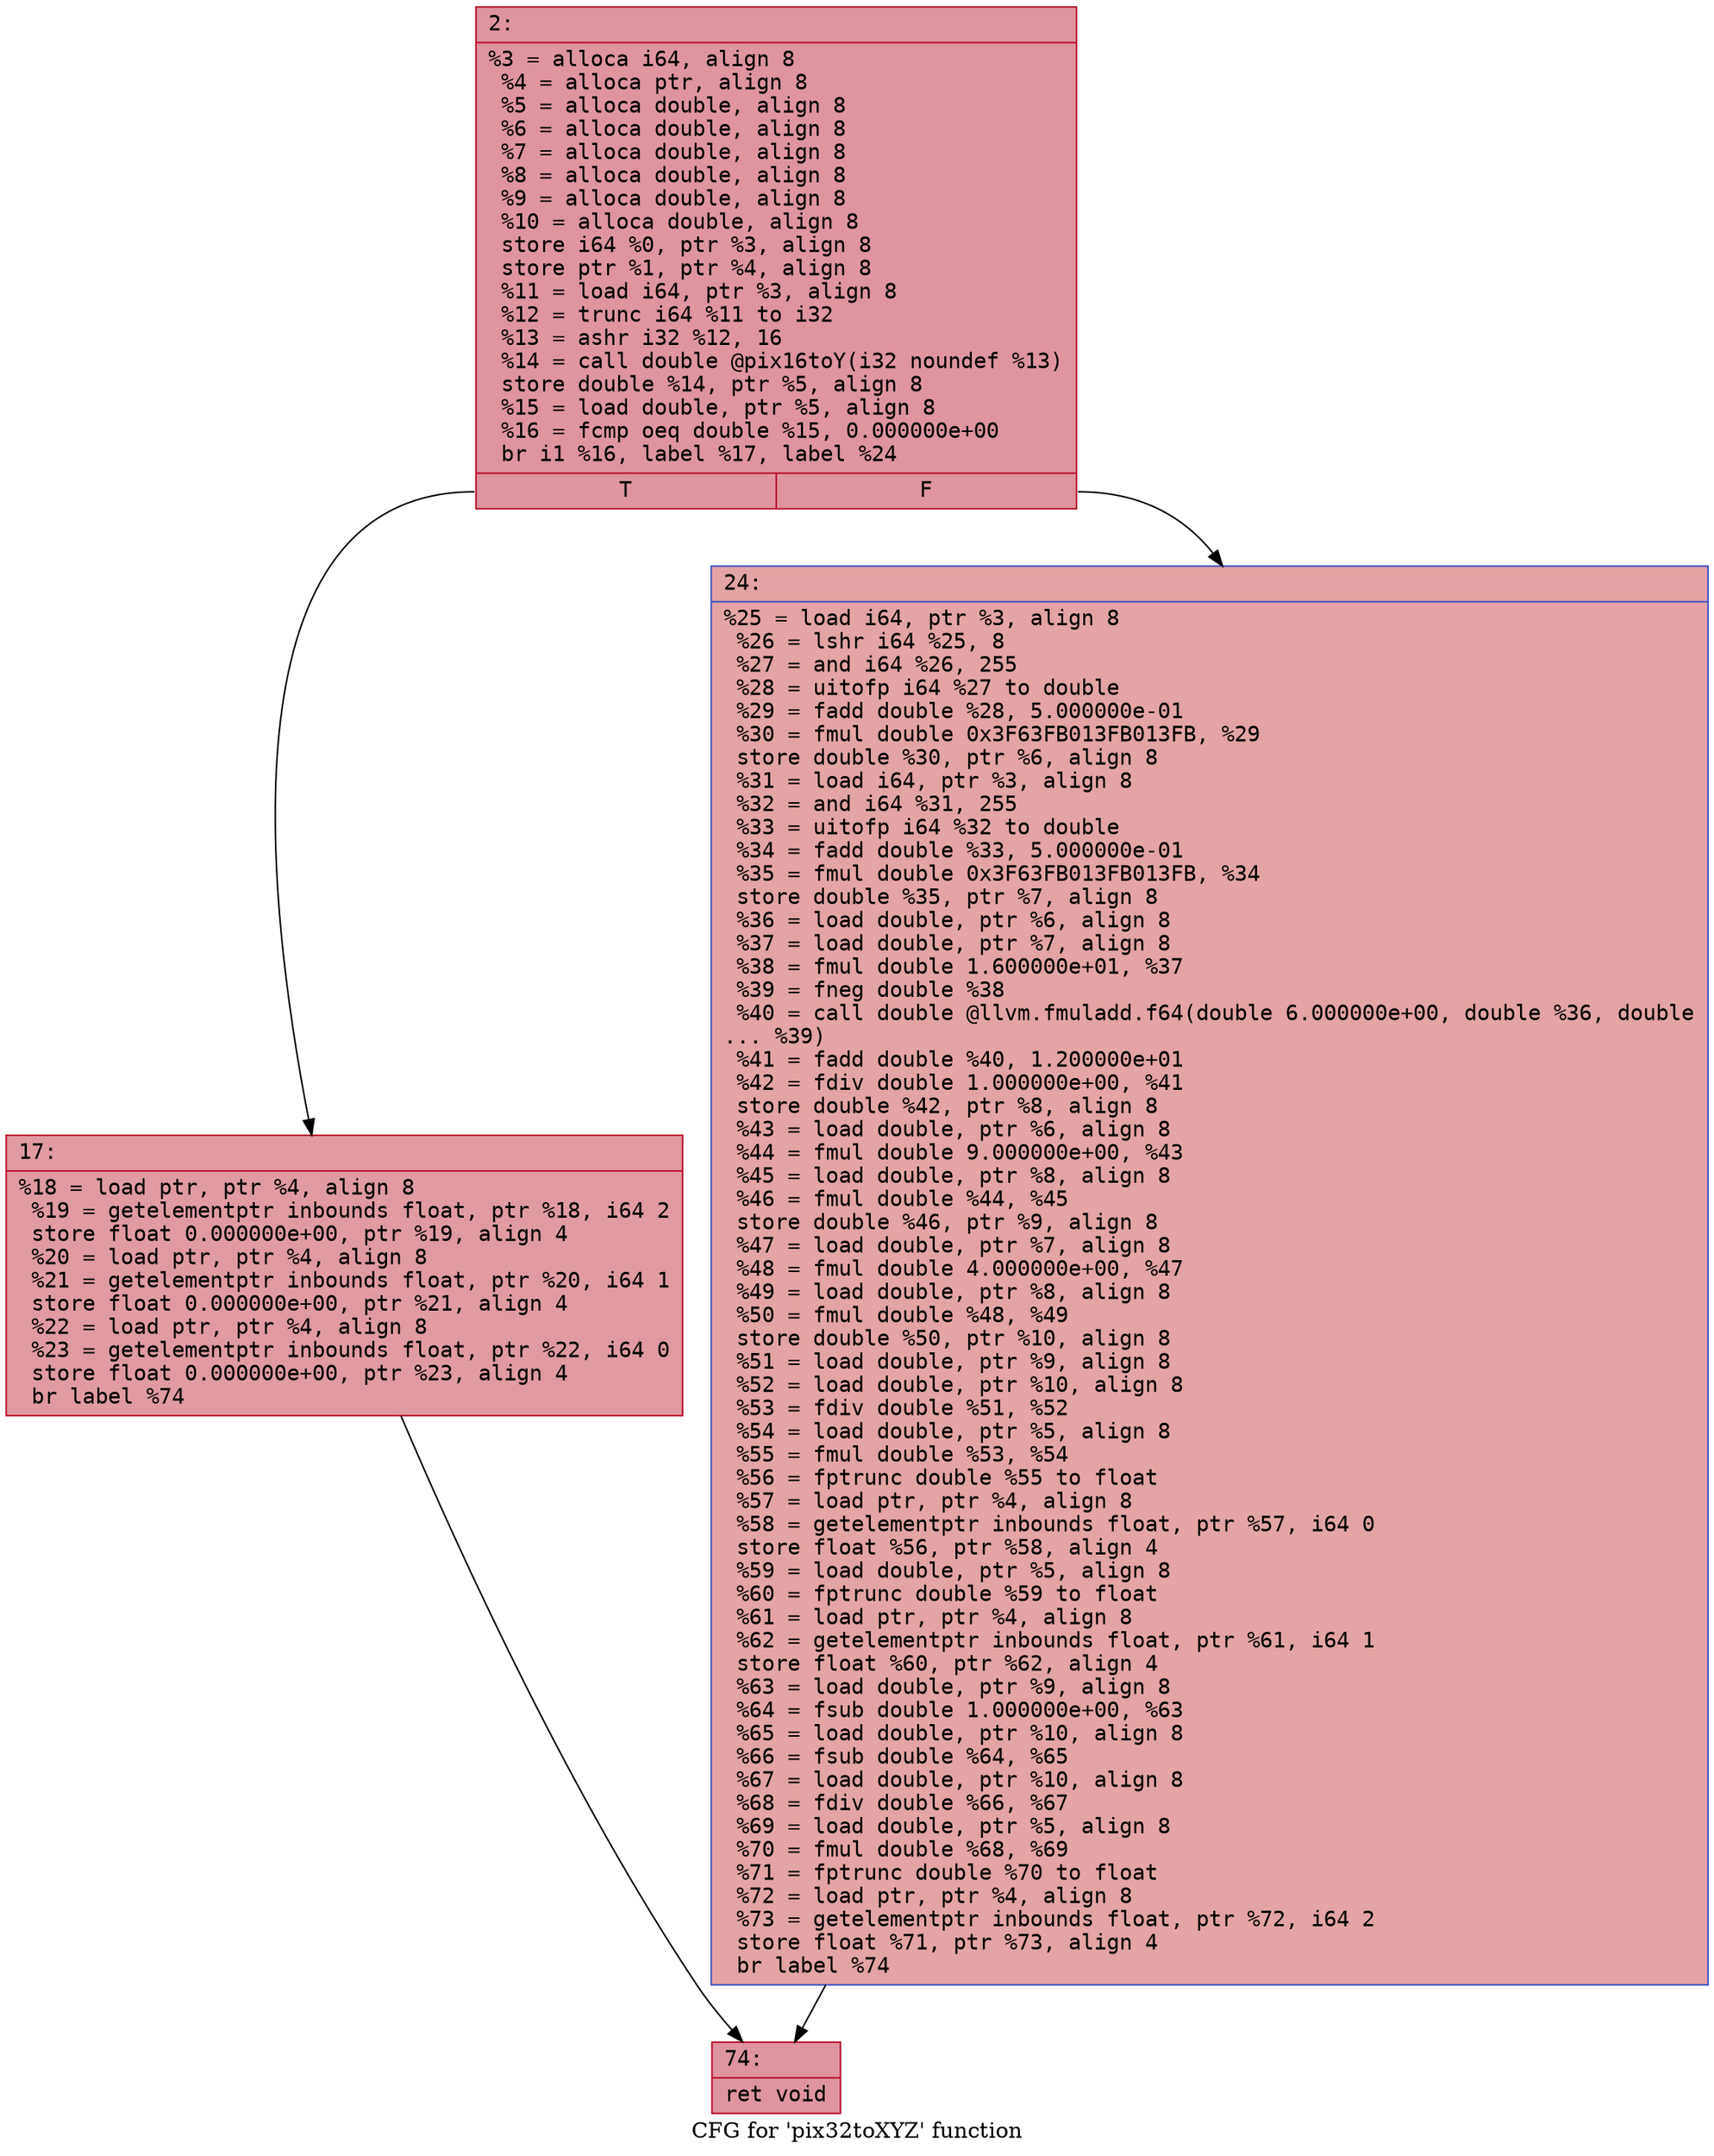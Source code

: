 digraph "CFG for 'pix32toXYZ' function" {
	label="CFG for 'pix32toXYZ' function";

	Node0x6000006342d0 [shape=record,color="#b70d28ff", style=filled, fillcolor="#b70d2870" fontname="Courier",label="{2:\l|  %3 = alloca i64, align 8\l  %4 = alloca ptr, align 8\l  %5 = alloca double, align 8\l  %6 = alloca double, align 8\l  %7 = alloca double, align 8\l  %8 = alloca double, align 8\l  %9 = alloca double, align 8\l  %10 = alloca double, align 8\l  store i64 %0, ptr %3, align 8\l  store ptr %1, ptr %4, align 8\l  %11 = load i64, ptr %3, align 8\l  %12 = trunc i64 %11 to i32\l  %13 = ashr i32 %12, 16\l  %14 = call double @pix16toY(i32 noundef %13)\l  store double %14, ptr %5, align 8\l  %15 = load double, ptr %5, align 8\l  %16 = fcmp oeq double %15, 0.000000e+00\l  br i1 %16, label %17, label %24\l|{<s0>T|<s1>F}}"];
	Node0x6000006342d0:s0 -> Node0x600000634500[tooltip="2 -> 17\nProbability 62.50%" ];
	Node0x6000006342d0:s1 -> Node0x600000634550[tooltip="2 -> 24\nProbability 37.50%" ];
	Node0x600000634500 [shape=record,color="#b70d28ff", style=filled, fillcolor="#bb1b2c70" fontname="Courier",label="{17:\l|  %18 = load ptr, ptr %4, align 8\l  %19 = getelementptr inbounds float, ptr %18, i64 2\l  store float 0.000000e+00, ptr %19, align 4\l  %20 = load ptr, ptr %4, align 8\l  %21 = getelementptr inbounds float, ptr %20, i64 1\l  store float 0.000000e+00, ptr %21, align 4\l  %22 = load ptr, ptr %4, align 8\l  %23 = getelementptr inbounds float, ptr %22, i64 0\l  store float 0.000000e+00, ptr %23, align 4\l  br label %74\l}"];
	Node0x600000634500 -> Node0x6000006345a0[tooltip="17 -> 74\nProbability 100.00%" ];
	Node0x600000634550 [shape=record,color="#3d50c3ff", style=filled, fillcolor="#c32e3170" fontname="Courier",label="{24:\l|  %25 = load i64, ptr %3, align 8\l  %26 = lshr i64 %25, 8\l  %27 = and i64 %26, 255\l  %28 = uitofp i64 %27 to double\l  %29 = fadd double %28, 5.000000e-01\l  %30 = fmul double 0x3F63FB013FB013FB, %29\l  store double %30, ptr %6, align 8\l  %31 = load i64, ptr %3, align 8\l  %32 = and i64 %31, 255\l  %33 = uitofp i64 %32 to double\l  %34 = fadd double %33, 5.000000e-01\l  %35 = fmul double 0x3F63FB013FB013FB, %34\l  store double %35, ptr %7, align 8\l  %36 = load double, ptr %6, align 8\l  %37 = load double, ptr %7, align 8\l  %38 = fmul double 1.600000e+01, %37\l  %39 = fneg double %38\l  %40 = call double @llvm.fmuladd.f64(double 6.000000e+00, double %36, double\l... %39)\l  %41 = fadd double %40, 1.200000e+01\l  %42 = fdiv double 1.000000e+00, %41\l  store double %42, ptr %8, align 8\l  %43 = load double, ptr %6, align 8\l  %44 = fmul double 9.000000e+00, %43\l  %45 = load double, ptr %8, align 8\l  %46 = fmul double %44, %45\l  store double %46, ptr %9, align 8\l  %47 = load double, ptr %7, align 8\l  %48 = fmul double 4.000000e+00, %47\l  %49 = load double, ptr %8, align 8\l  %50 = fmul double %48, %49\l  store double %50, ptr %10, align 8\l  %51 = load double, ptr %9, align 8\l  %52 = load double, ptr %10, align 8\l  %53 = fdiv double %51, %52\l  %54 = load double, ptr %5, align 8\l  %55 = fmul double %53, %54\l  %56 = fptrunc double %55 to float\l  %57 = load ptr, ptr %4, align 8\l  %58 = getelementptr inbounds float, ptr %57, i64 0\l  store float %56, ptr %58, align 4\l  %59 = load double, ptr %5, align 8\l  %60 = fptrunc double %59 to float\l  %61 = load ptr, ptr %4, align 8\l  %62 = getelementptr inbounds float, ptr %61, i64 1\l  store float %60, ptr %62, align 4\l  %63 = load double, ptr %9, align 8\l  %64 = fsub double 1.000000e+00, %63\l  %65 = load double, ptr %10, align 8\l  %66 = fsub double %64, %65\l  %67 = load double, ptr %10, align 8\l  %68 = fdiv double %66, %67\l  %69 = load double, ptr %5, align 8\l  %70 = fmul double %68, %69\l  %71 = fptrunc double %70 to float\l  %72 = load ptr, ptr %4, align 8\l  %73 = getelementptr inbounds float, ptr %72, i64 2\l  store float %71, ptr %73, align 4\l  br label %74\l}"];
	Node0x600000634550 -> Node0x6000006345a0[tooltip="24 -> 74\nProbability 100.00%" ];
	Node0x6000006345a0 [shape=record,color="#b70d28ff", style=filled, fillcolor="#b70d2870" fontname="Courier",label="{74:\l|  ret void\l}"];
}
